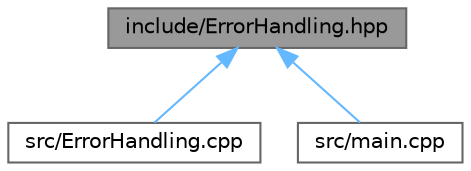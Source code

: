 digraph "include/ErrorHandling.hpp"
{
 // LATEX_PDF_SIZE
  bgcolor="transparent";
  edge [fontname=Helvetica,fontsize=10,labelfontname=Helvetica,labelfontsize=10];
  node [fontname=Helvetica,fontsize=10,shape=box,height=0.2,width=0.4];
  Node1 [label="include/ErrorHandling.hpp",height=0.2,width=0.4,color="gray40", fillcolor="grey60", style="filled", fontcolor="black",tooltip="Ce fichier contient l'handling des arguments d'entrée."];
  Node1 -> Node2 [dir="back",color="steelblue1",style="solid"];
  Node2 [label="src/ErrorHandling.cpp",height=0.2,width=0.4,color="grey40", fillcolor="white", style="filled",URL="$ErrorHandling_8cpp.html",tooltip=" "];
  Node1 -> Node3 [dir="back",color="steelblue1",style="solid"];
  Node3 [label="src/main.cpp",height=0.2,width=0.4,color="grey40", fillcolor="white", style="filled",URL="$main_8cpp.html",tooltip=" "];
}
